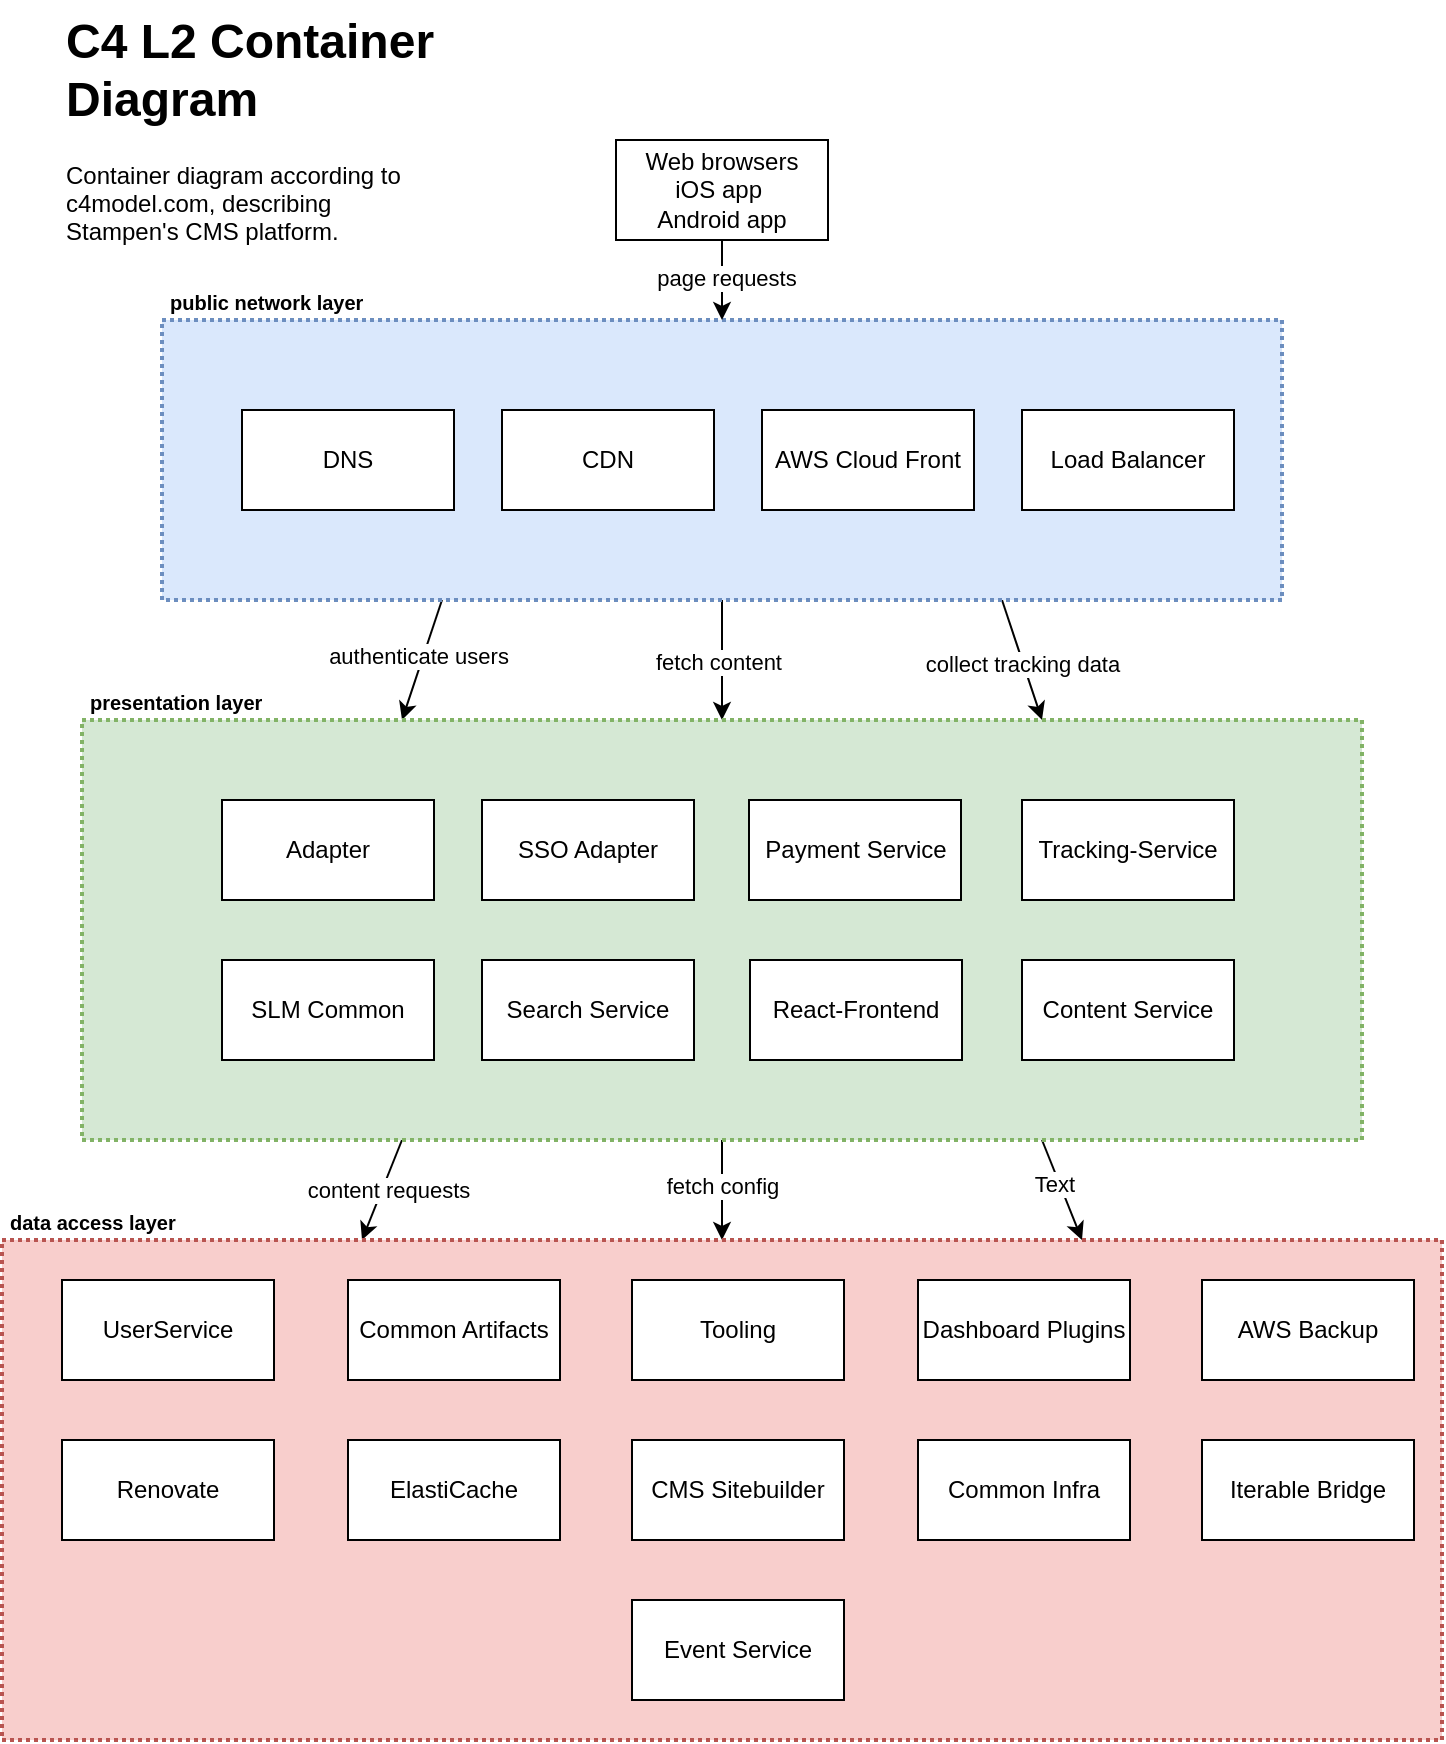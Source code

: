 <mxfile version="26.0.7">
  <diagram name="Page-1" id="uLC97kkECrQcUkzZvFg0">
    <mxGraphModel dx="1010" dy="602" grid="1" gridSize="10" guides="1" tooltips="1" connect="1" arrows="1" fold="1" page="1" pageScale="1" pageWidth="827" pageHeight="1169" math="0" shadow="0">
      <root>
        <mxCell id="0" />
        <mxCell id="1" parent="0" />
        <mxCell id="e5545xmRH3Jb9SJGrrUb-16" style="edgeStyle=orthogonalEdgeStyle;rounded=0;orthogonalLoop=1;jettySize=auto;html=1;exitX=0.5;exitY=1;exitDx=0;exitDy=0;entryX=0.5;entryY=0;entryDx=0;entryDy=0;" parent="1" source="e5545xmRH3Jb9SJGrrUb-2" target="e5545xmRH3Jb9SJGrrUb-3" edge="1">
          <mxGeometry relative="1" as="geometry" />
        </mxCell>
        <mxCell id="e5545xmRH3Jb9SJGrrUb-17" value="fetch content" style="edgeLabel;html=1;align=center;verticalAlign=middle;resizable=0;points=[];" parent="e5545xmRH3Jb9SJGrrUb-16" vertex="1" connectable="0">
          <mxGeometry x="0.033" y="-2" relative="1" as="geometry">
            <mxPoint as="offset" />
          </mxGeometry>
        </mxCell>
        <mxCell id="e5545xmRH3Jb9SJGrrUb-29" style="rounded=0;orthogonalLoop=1;jettySize=auto;html=1;exitX=0.75;exitY=1;exitDx=0;exitDy=0;entryX=0.75;entryY=0;entryDx=0;entryDy=0;" parent="1" source="e5545xmRH3Jb9SJGrrUb-2" target="e5545xmRH3Jb9SJGrrUb-3" edge="1">
          <mxGeometry relative="1" as="geometry" />
        </mxCell>
        <mxCell id="e5545xmRH3Jb9SJGrrUb-30" value="collect tracking data" style="edgeLabel;html=1;align=center;verticalAlign=middle;resizable=0;points=[];" parent="e5545xmRH3Jb9SJGrrUb-29" vertex="1" connectable="0">
          <mxGeometry x="0.05" y="-1" relative="1" as="geometry">
            <mxPoint as="offset" />
          </mxGeometry>
        </mxCell>
        <mxCell id="e5545xmRH3Jb9SJGrrUb-52" style="rounded=0;orthogonalLoop=1;jettySize=auto;html=1;exitX=0.25;exitY=1;exitDx=0;exitDy=0;entryX=0.25;entryY=0;entryDx=0;entryDy=0;" parent="1" source="e5545xmRH3Jb9SJGrrUb-2" target="e5545xmRH3Jb9SJGrrUb-3" edge="1">
          <mxGeometry relative="1" as="geometry">
            <Array as="points" />
          </mxGeometry>
        </mxCell>
        <mxCell id="e5545xmRH3Jb9SJGrrUb-53" value="authenticate users" style="edgeLabel;html=1;align=center;verticalAlign=middle;resizable=0;points=[];" parent="e5545xmRH3Jb9SJGrrUb-52" vertex="1" connectable="0">
          <mxGeometry x="-0.04" y="-3" relative="1" as="geometry">
            <mxPoint as="offset" />
          </mxGeometry>
        </mxCell>
        <mxCell id="e5545xmRH3Jb9SJGrrUb-2" value="public network layer" style="rounded=0;whiteSpace=wrap;html=1;labelPosition=center;verticalLabelPosition=top;align=left;verticalAlign=bottom;spacingLeft=2;spacingTop=-2;fillColor=#dae8fc;fillStyle=solid;dashed=1;fontSize=10;strokeColor=#6c8ebf;gradientColor=none;fontStyle=1;strokeWidth=2;dashPattern=1 1;" parent="1" vertex="1">
          <mxGeometry x="120" y="170" width="560" height="140" as="geometry" />
        </mxCell>
        <mxCell id="e5545xmRH3Jb9SJGrrUb-20" style="rounded=0;orthogonalLoop=1;jettySize=auto;html=1;exitX=0.25;exitY=1;exitDx=0;exitDy=0;entryX=0.25;entryY=0;entryDx=0;entryDy=0;" parent="1" source="e5545xmRH3Jb9SJGrrUb-3" target="e5545xmRH3Jb9SJGrrUb-4" edge="1">
          <mxGeometry relative="1" as="geometry" />
        </mxCell>
        <mxCell id="e5545xmRH3Jb9SJGrrUb-21" value="content requests" style="edgeLabel;html=1;align=center;verticalAlign=middle;resizable=0;points=[];" parent="e5545xmRH3Jb9SJGrrUb-20" vertex="1" connectable="0">
          <mxGeometry x="-0.057" y="2" relative="1" as="geometry">
            <mxPoint as="offset" />
          </mxGeometry>
        </mxCell>
        <mxCell id="e5545xmRH3Jb9SJGrrUb-24" style="edgeStyle=orthogonalEdgeStyle;rounded=0;orthogonalLoop=1;jettySize=auto;html=1;exitX=0.5;exitY=1;exitDx=0;exitDy=0;" parent="1" source="e5545xmRH3Jb9SJGrrUb-3" target="e5545xmRH3Jb9SJGrrUb-4" edge="1">
          <mxGeometry relative="1" as="geometry" />
        </mxCell>
        <mxCell id="e5545xmRH3Jb9SJGrrUb-25" value="fetch config" style="edgeLabel;html=1;align=center;verticalAlign=middle;resizable=0;points=[];" parent="e5545xmRH3Jb9SJGrrUb-24" vertex="1" connectable="0">
          <mxGeometry x="-0.08" relative="1" as="geometry">
            <mxPoint as="offset" />
          </mxGeometry>
        </mxCell>
        <mxCell id="e5545xmRH3Jb9SJGrrUb-26" style="rounded=0;orthogonalLoop=1;jettySize=auto;html=1;exitX=0.75;exitY=1;exitDx=0;exitDy=0;entryX=0.75;entryY=0;entryDx=0;entryDy=0;" parent="1" source="e5545xmRH3Jb9SJGrrUb-3" target="e5545xmRH3Jb9SJGrrUb-4" edge="1">
          <mxGeometry relative="1" as="geometry" />
        </mxCell>
        <mxCell id="e5545xmRH3Jb9SJGrrUb-27" value="Text" style="edgeLabel;html=1;align=center;verticalAlign=middle;resizable=0;points=[];" parent="e5545xmRH3Jb9SJGrrUb-26" vertex="1" connectable="0">
          <mxGeometry x="-0.159" y="-3" relative="1" as="geometry">
            <mxPoint as="offset" />
          </mxGeometry>
        </mxCell>
        <mxCell id="e5545xmRH3Jb9SJGrrUb-3" value="presentation layer" style="rounded=0;whiteSpace=wrap;html=1;labelPosition=center;verticalLabelPosition=top;align=left;verticalAlign=bottom;spacingLeft=2;spacingTop=-2;fillColor=#d5e8d4;fillStyle=auto;dashed=1;fontSize=10;strokeColor=#82b366;fontStyle=1;strokeWidth=2;dashPattern=1 1;" parent="1" vertex="1">
          <mxGeometry x="80" y="370" width="640" height="210" as="geometry" />
        </mxCell>
        <mxCell id="e5545xmRH3Jb9SJGrrUb-4" value="data access layer" style="rounded=0;whiteSpace=wrap;html=1;labelPosition=center;verticalLabelPosition=top;align=left;verticalAlign=bottom;spacingLeft=2;spacingTop=-2;fillColor=#f8cecc;fillStyle=auto;dashed=1;fontSize=10;strokeColor=#b85450;fontStyle=1;strokeWidth=2;dashPattern=1 1;" parent="1" vertex="1">
          <mxGeometry x="40" y="630" width="720" height="250" as="geometry" />
        </mxCell>
        <mxCell id="e5545xmRH3Jb9SJGrrUb-8" value="SSO Adapter" style="rounded=0;whiteSpace=wrap;html=1;" parent="1" vertex="1">
          <mxGeometry x="280" y="410" width="106" height="50" as="geometry" />
        </mxCell>
        <mxCell id="e5545xmRH3Jb9SJGrrUb-9" value="UserService" style="rounded=0;whiteSpace=wrap;html=1;" parent="1" vertex="1">
          <mxGeometry x="70" y="650" width="106" height="50" as="geometry" />
        </mxCell>
        <mxCell id="e5545xmRH3Jb9SJGrrUb-10" value="Tracking-Service" style="rounded=0;whiteSpace=wrap;html=1;" parent="1" vertex="1">
          <mxGeometry x="550" y="410" width="106" height="50" as="geometry" />
        </mxCell>
        <mxCell id="e5545xmRH3Jb9SJGrrUb-18" style="rounded=0;orthogonalLoop=1;jettySize=auto;html=1;exitX=0.5;exitY=1;exitDx=0;exitDy=0;entryX=0.5;entryY=0;entryDx=0;entryDy=0;" parent="1" source="e5545xmRH3Jb9SJGrrUb-11" target="e5545xmRH3Jb9SJGrrUb-2" edge="1">
          <mxGeometry relative="1" as="geometry" />
        </mxCell>
        <mxCell id="e5545xmRH3Jb9SJGrrUb-32" value="page requests" style="edgeLabel;html=1;align=center;verticalAlign=middle;resizable=0;points=[];" parent="e5545xmRH3Jb9SJGrrUb-18" vertex="1" connectable="0">
          <mxGeometry x="-0.086" y="2" relative="1" as="geometry">
            <mxPoint as="offset" />
          </mxGeometry>
        </mxCell>
        <mxCell id="e5545xmRH3Jb9SJGrrUb-11" value="Web browsers&lt;div&gt;iOS app&amp;nbsp;&lt;/div&gt;&lt;div&gt;Android app&lt;/div&gt;" style="rounded=0;whiteSpace=wrap;html=1;" parent="1" vertex="1">
          <mxGeometry x="347" y="80" width="106" height="50" as="geometry" />
        </mxCell>
        <mxCell id="e5545xmRH3Jb9SJGrrUb-12" value="AWS Cloud Front" style="rounded=0;whiteSpace=wrap;html=1;" parent="1" vertex="1">
          <mxGeometry x="420" y="215" width="106" height="50" as="geometry" />
        </mxCell>
        <mxCell id="e5545xmRH3Jb9SJGrrUb-13" value="Payment Service" style="rounded=0;whiteSpace=wrap;html=1;" parent="1" vertex="1">
          <mxGeometry x="413.5" y="410" width="106" height="50" as="geometry" />
        </mxCell>
        <mxCell id="e5545xmRH3Jb9SJGrrUb-31" value="CDN" style="rounded=0;whiteSpace=wrap;html=1;" parent="1" vertex="1">
          <mxGeometry x="290" y="215" width="106" height="50" as="geometry" />
        </mxCell>
        <mxCell id="e5545xmRH3Jb9SJGrrUb-33" value="Content Service" style="rounded=0;whiteSpace=wrap;html=1;" parent="1" vertex="1">
          <mxGeometry x="550" y="490" width="106" height="50" as="geometry" />
        </mxCell>
        <mxCell id="e5545xmRH3Jb9SJGrrUb-34" value="Search&lt;span style=&quot;color: rgba(0, 0, 0, 0); font-family: monospace; font-size: 0px; text-align: start; text-wrap: nowrap;&quot;&gt;%3CmxGraphModel%3E%3Croot%3E%3CmxCell%20id%3D%220%22%2F%3E%3CmxCell%20id%3D%221%22%20parent%3D%220%22%2F%3E%3CmxCell%20id%3D%222%22%20value%3D%22Content%20Service%22%20style%3D%22rounded%3D0%3BwhiteSpace%3Dwrap%3Bhtml%3D1%3B%22%20vertex%3D%221%22%20parent%3D%221%22%3E%3CmxGeometry%20x%3D%22550%22%20y%3D%22470%22%20width%3D%22106%22%20height%3D%2250%22%20as%3D%22geometry%22%2F%3E%3C%2FmxCell%3E%3C%2Froot%3E%3C%2FmxGraphModel%3E&lt;/span&gt;&amp;nbsp;Service" style="rounded=0;whiteSpace=wrap;html=1;" parent="1" vertex="1">
          <mxGeometry x="280" y="490" width="106" height="50" as="geometry" />
        </mxCell>
        <mxCell id="e5545xmRH3Jb9SJGrrUb-35" value="SLM Common" style="rounded=0;whiteSpace=wrap;html=1;" parent="1" vertex="1">
          <mxGeometry x="150" y="490" width="106" height="50" as="geometry" />
        </mxCell>
        <mxCell id="e5545xmRH3Jb9SJGrrUb-36" value="Common Infra" style="rounded=0;whiteSpace=wrap;html=1;" parent="1" vertex="1">
          <mxGeometry x="498" y="730" width="106" height="50" as="geometry" />
        </mxCell>
        <mxCell id="e5545xmRH3Jb9SJGrrUb-37" value="Adapter" style="rounded=0;whiteSpace=wrap;html=1;" parent="1" vertex="1">
          <mxGeometry x="150" y="410" width="106" height="50" as="geometry" />
        </mxCell>
        <mxCell id="e5545xmRH3Jb9SJGrrUb-38" value="Common Artifacts&lt;span style=&quot;color: rgba(0, 0, 0, 0); font-family: monospace; font-size: 0px; text-align: start; text-wrap: nowrap;&quot;&gt;%3CmxGraphModel%3E%3Croot%3E%3CmxCell%20id%3D%220%22%2F%3E%3CmxCell%20id%3D%221%22%20parent%3D%220%22%2F%3E%3CmxCell%20id%3D%222%22%20value%3D%22Common%20Infra%22%20style%3D%22rounded%3D0%3BwhiteSpace%3Dwrap%3Bhtml%3D1%3B%22%20vertex%3D%221%22%20parent%3D%221%22%3E%3CmxGeometry%20x%3D%22150%22%20y%3D%22470%22%20width%3D%22106%22%20height%3D%2250%22%20as%3D%22geometry%22%2F%3E%3C%2FmxCell%3E%3C%2Froot%3E%3C%2FmxGraphModel%3E&lt;/span&gt;" style="rounded=0;whiteSpace=wrap;html=1;" parent="1" vertex="1">
          <mxGeometry x="213" y="650" width="106" height="50" as="geometry" />
        </mxCell>
        <mxCell id="e5545xmRH3Jb9SJGrrUb-39" value="Tooling" style="rounded=0;whiteSpace=wrap;html=1;" parent="1" vertex="1">
          <mxGeometry x="355" y="650" width="106" height="50" as="geometry" />
        </mxCell>
        <mxCell id="e5545xmRH3Jb9SJGrrUb-40" value="Dashboard Plugins" style="rounded=0;whiteSpace=wrap;html=1;" parent="1" vertex="1">
          <mxGeometry x="498" y="650" width="106" height="50" as="geometry" />
        </mxCell>
        <mxCell id="e5545xmRH3Jb9SJGrrUb-41" value="Renovate" style="rounded=0;whiteSpace=wrap;html=1;" parent="1" vertex="1">
          <mxGeometry x="70" y="730" width="106" height="50" as="geometry" />
        </mxCell>
        <mxCell id="e5545xmRH3Jb9SJGrrUb-42" value="ElastiCache" style="rounded=0;whiteSpace=wrap;html=1;" parent="1" vertex="1">
          <mxGeometry x="213" y="730" width="106" height="50" as="geometry" />
        </mxCell>
        <mxCell id="e5545xmRH3Jb9SJGrrUb-43" value="CMS Sitebuilder" style="rounded=0;whiteSpace=wrap;html=1;" parent="1" vertex="1">
          <mxGeometry x="355" y="730" width="106" height="50" as="geometry" />
        </mxCell>
        <mxCell id="e5545xmRH3Jb9SJGrrUb-44" value="React-Frontend" style="rounded=0;whiteSpace=wrap;html=1;" parent="1" vertex="1">
          <mxGeometry x="414" y="490" width="106" height="50" as="geometry" />
        </mxCell>
        <mxCell id="e5545xmRH3Jb9SJGrrUb-45" value="Iterable Bridge" style="rounded=0;whiteSpace=wrap;html=1;" parent="1" vertex="1">
          <mxGeometry x="640" y="730" width="106" height="50" as="geometry" />
        </mxCell>
        <mxCell id="e5545xmRH3Jb9SJGrrUb-46" value="AWS Backup" style="rounded=0;whiteSpace=wrap;html=1;" parent="1" vertex="1">
          <mxGeometry x="640" y="650" width="106" height="50" as="geometry" />
        </mxCell>
        <mxCell id="e5545xmRH3Jb9SJGrrUb-47" value="Event Service" style="rounded=0;whiteSpace=wrap;html=1;" parent="1" vertex="1">
          <mxGeometry x="355" y="810" width="106" height="50" as="geometry" />
        </mxCell>
        <mxCell id="e5545xmRH3Jb9SJGrrUb-48" value="DNS" style="rounded=0;whiteSpace=wrap;html=1;" parent="1" vertex="1">
          <mxGeometry x="160" y="215" width="106" height="50" as="geometry" />
        </mxCell>
        <mxCell id="e5545xmRH3Jb9SJGrrUb-49" value="Load Balancer" style="rounded=0;whiteSpace=wrap;html=1;" parent="1" vertex="1">
          <mxGeometry x="550" y="215" width="106" height="50" as="geometry" />
        </mxCell>
        <mxCell id="LVvOtSNeGutr6rOgMHUB-1" value="&lt;h1 style=&quot;margin-top: 0px;&quot;&gt;C4 L2 Container Diagram&lt;/h1&gt;&lt;p&gt;Container diagram according to c4model.com, describing Stampen&#39;s CMS platform.&lt;/p&gt;" style="text;html=1;whiteSpace=wrap;overflow=hidden;rounded=0;" parent="1" vertex="1">
          <mxGeometry x="70" y="10" width="190" height="120" as="geometry" />
        </mxCell>
      </root>
    </mxGraphModel>
  </diagram>
</mxfile>
